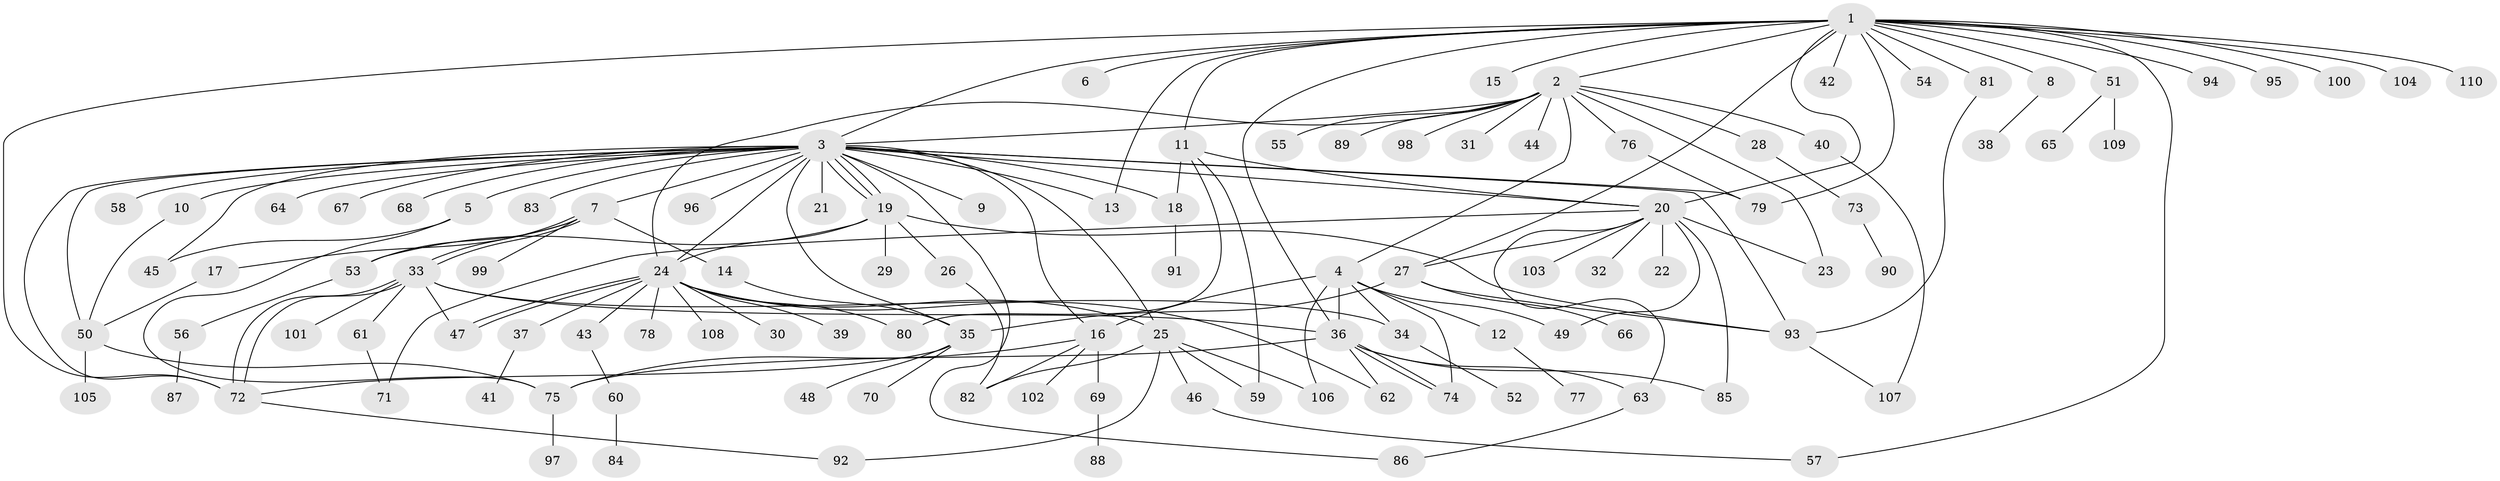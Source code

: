 // coarse degree distribution, {1: 0.8409090909090909, 2: 0.09090909090909091, 24: 0.022727272727272728, 5: 0.022727272727272728, 18: 0.022727272727272728}
// Generated by graph-tools (version 1.1) at 2025/50/03/04/25 21:50:27]
// undirected, 110 vertices, 162 edges
graph export_dot {
graph [start="1"]
  node [color=gray90,style=filled];
  1;
  2;
  3;
  4;
  5;
  6;
  7;
  8;
  9;
  10;
  11;
  12;
  13;
  14;
  15;
  16;
  17;
  18;
  19;
  20;
  21;
  22;
  23;
  24;
  25;
  26;
  27;
  28;
  29;
  30;
  31;
  32;
  33;
  34;
  35;
  36;
  37;
  38;
  39;
  40;
  41;
  42;
  43;
  44;
  45;
  46;
  47;
  48;
  49;
  50;
  51;
  52;
  53;
  54;
  55;
  56;
  57;
  58;
  59;
  60;
  61;
  62;
  63;
  64;
  65;
  66;
  67;
  68;
  69;
  70;
  71;
  72;
  73;
  74;
  75;
  76;
  77;
  78;
  79;
  80;
  81;
  82;
  83;
  84;
  85;
  86;
  87;
  88;
  89;
  90;
  91;
  92;
  93;
  94;
  95;
  96;
  97;
  98;
  99;
  100;
  101;
  102;
  103;
  104;
  105;
  106;
  107;
  108;
  109;
  110;
  1 -- 2;
  1 -- 3;
  1 -- 6;
  1 -- 8;
  1 -- 11;
  1 -- 13;
  1 -- 15;
  1 -- 20;
  1 -- 27;
  1 -- 36;
  1 -- 42;
  1 -- 51;
  1 -- 54;
  1 -- 57;
  1 -- 72;
  1 -- 79;
  1 -- 81;
  1 -- 94;
  1 -- 95;
  1 -- 100;
  1 -- 104;
  1 -- 110;
  2 -- 3;
  2 -- 4;
  2 -- 23;
  2 -- 24;
  2 -- 28;
  2 -- 31;
  2 -- 40;
  2 -- 44;
  2 -- 55;
  2 -- 76;
  2 -- 89;
  2 -- 98;
  3 -- 5;
  3 -- 7;
  3 -- 9;
  3 -- 10;
  3 -- 13;
  3 -- 16;
  3 -- 18;
  3 -- 19;
  3 -- 19;
  3 -- 19;
  3 -- 20;
  3 -- 21;
  3 -- 24;
  3 -- 25;
  3 -- 35;
  3 -- 45;
  3 -- 50;
  3 -- 58;
  3 -- 64;
  3 -- 67;
  3 -- 68;
  3 -- 72;
  3 -- 79;
  3 -- 83;
  3 -- 86;
  3 -- 93;
  3 -- 96;
  4 -- 12;
  4 -- 16;
  4 -- 34;
  4 -- 36;
  4 -- 49;
  4 -- 74;
  4 -- 106;
  5 -- 45;
  5 -- 75;
  7 -- 14;
  7 -- 17;
  7 -- 33;
  7 -- 33;
  7 -- 53;
  7 -- 99;
  8 -- 38;
  10 -- 50;
  11 -- 18;
  11 -- 20;
  11 -- 59;
  11 -- 80;
  12 -- 77;
  14 -- 35;
  16 -- 69;
  16 -- 75;
  16 -- 82;
  16 -- 102;
  17 -- 50;
  18 -- 91;
  19 -- 24;
  19 -- 26;
  19 -- 29;
  19 -- 53;
  19 -- 93;
  20 -- 22;
  20 -- 23;
  20 -- 27;
  20 -- 32;
  20 -- 49;
  20 -- 63;
  20 -- 71;
  20 -- 85;
  20 -- 103;
  24 -- 25;
  24 -- 30;
  24 -- 37;
  24 -- 39;
  24 -- 43;
  24 -- 47;
  24 -- 47;
  24 -- 62;
  24 -- 78;
  24 -- 80;
  24 -- 108;
  25 -- 46;
  25 -- 59;
  25 -- 82;
  25 -- 92;
  25 -- 106;
  26 -- 82;
  27 -- 35;
  27 -- 66;
  27 -- 93;
  28 -- 73;
  33 -- 34;
  33 -- 36;
  33 -- 47;
  33 -- 61;
  33 -- 72;
  33 -- 72;
  33 -- 101;
  34 -- 52;
  35 -- 48;
  35 -- 70;
  35 -- 72;
  36 -- 62;
  36 -- 63;
  36 -- 74;
  36 -- 74;
  36 -- 75;
  36 -- 85;
  37 -- 41;
  40 -- 107;
  43 -- 60;
  46 -- 57;
  50 -- 75;
  50 -- 105;
  51 -- 65;
  51 -- 109;
  53 -- 56;
  56 -- 87;
  60 -- 84;
  61 -- 71;
  63 -- 86;
  69 -- 88;
  72 -- 92;
  73 -- 90;
  75 -- 97;
  76 -- 79;
  81 -- 93;
  93 -- 107;
}
